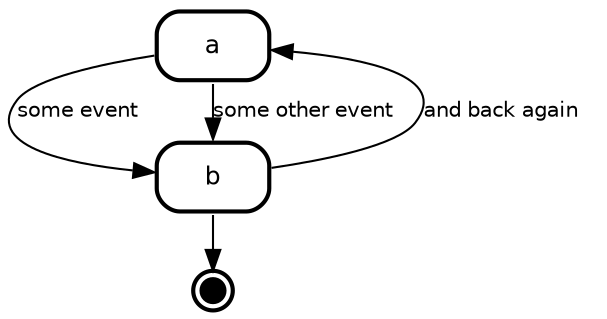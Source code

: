 digraph "state transitions" {
  fontname="Helvetica" fontsize=12 penwidth=2.0 splines=true ordering=out compound=true overlap=scale nodesep=0.3 ranksep=0.1
  node [shape=plaintext style=filled fillcolor="#FFFFFF01" fontname=Helvetica fontsize=12 penwidth=2.0]
  edge [fontname=Helvetica fontsize=10]

    "a" [margin=0 class="state regular" color="black" label= <
      <table align="center" cellborder="0" border="2" style="rounded" width="48">
        <tr><td width="48" cellpadding="7">a</td></tr>
      </table>
    >]
    "b" [margin=0 class="state regular" color="black" label= <
      <table align="center" cellborder="0" border="2" style="rounded" width="48">
        <tr><td width="48" cellpadding="7">b</td></tr>
      </table>
    >]
    "final" [shape=circle style=filled class="state final" color="black" fillcolor="black" fixedsize=true height=0.15 peripheries=2 label=""]

    "a" -> "b" [label="some event   \l" class="transition"]
    "a" -> "b" [label="some other event   \l" class="transition"]
    "b" -> "a" [label="and back again   \l" class="transition"]
    "b" -> "final" [label="    \l" class="transition"]
}

